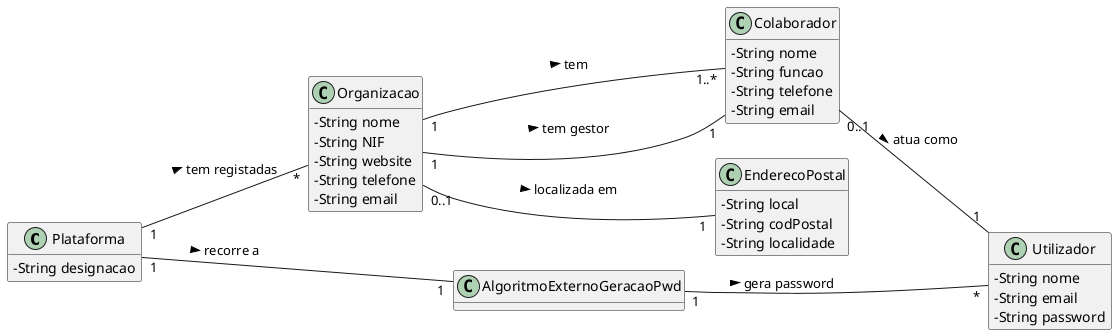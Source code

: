 @startuml
skinparam classAttributeIconSize 0
hide methods
left to right direction

class Plataforma {
  -String designacao
}

class Organizacao {
  -String nome
  -String NIF
  -String website
  -String telefone
  -String email
}

class Colaborador {
  -String nome
  -String funcao
  -String telefone
  -String email
}

class EnderecoPostal {
  -String local
  -String codPostal
  -String localidade
}

class Utilizador {
  -String nome
  -String email
  -String password
}

class AlgoritmoExternoGeracaoPwd {
}

Plataforma "1" -- "*" Organizacao : tem registadas >
Plataforma "1" -- "1" AlgoritmoExternoGeracaoPwd : recorre a >

Organizacao "1" -- "1..*" Colaborador: tem >
Organizacao "1" -- "1" Colaborador: tem gestor >
Organizacao "0..1" -- "1" EnderecoPostal: localizada em >

Colaborador "0..1" -- "1" Utilizador: atua como >

AlgoritmoExternoGeracaoPwd "1" -- "*" Utilizador : gera password >
@enduml
